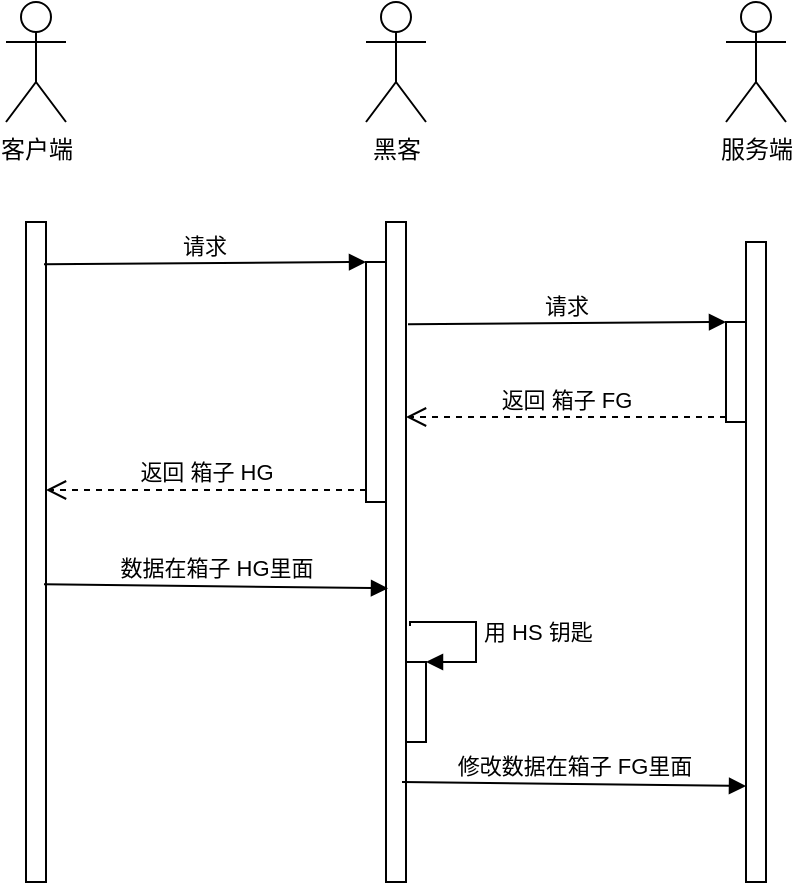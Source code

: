 <mxfile version="20.0.1" type="github">
  <diagram id="C_hxBbpLIfvS-t4lmPHE" name="Page-1">
    <mxGraphModel dx="1426" dy="794" grid="1" gridSize="10" guides="1" tooltips="1" connect="1" arrows="1" fold="1" page="1" pageScale="1" pageWidth="827" pageHeight="1169" math="0" shadow="0">
      <root>
        <mxCell id="0" />
        <mxCell id="1" parent="0" />
        <mxCell id="r7N5dlVoFXFtBDSdZL3y-1" value="客户端" style="shape=umlActor;verticalLabelPosition=bottom;verticalAlign=top;html=1;outlineConnect=0;" vertex="1" parent="1">
          <mxGeometry x="150" y="240" width="30" height="60" as="geometry" />
        </mxCell>
        <mxCell id="r7N5dlVoFXFtBDSdZL3y-2" value="服务端" style="shape=umlActor;verticalLabelPosition=bottom;verticalAlign=top;html=1;outlineConnect=0;" vertex="1" parent="1">
          <mxGeometry x="510" y="240" width="30" height="60" as="geometry" />
        </mxCell>
        <mxCell id="r7N5dlVoFXFtBDSdZL3y-6" value="黑客" style="shape=umlActor;verticalLabelPosition=bottom;verticalAlign=top;html=1;outlineConnect=0;" vertex="1" parent="1">
          <mxGeometry x="330" y="240" width="30" height="60" as="geometry" />
        </mxCell>
        <mxCell id="r7N5dlVoFXFtBDSdZL3y-22" value="" style="html=1;points=[];perimeter=orthogonalPerimeter;" vertex="1" parent="1">
          <mxGeometry x="160" y="350" width="10" height="330" as="geometry" />
        </mxCell>
        <mxCell id="r7N5dlVoFXFtBDSdZL3y-23" value="" style="html=1;points=[];perimeter=orthogonalPerimeter;" vertex="1" parent="1">
          <mxGeometry x="340" y="350" width="10" height="330" as="geometry" />
        </mxCell>
        <mxCell id="r7N5dlVoFXFtBDSdZL3y-25" value="" style="html=1;points=[];perimeter=orthogonalPerimeter;" vertex="1" parent="1">
          <mxGeometry x="520" y="360" width="10" height="320" as="geometry" />
        </mxCell>
        <mxCell id="r7N5dlVoFXFtBDSdZL3y-26" value="" style="html=1;points=[];perimeter=orthogonalPerimeter;" vertex="1" parent="1">
          <mxGeometry x="330" y="370" width="10" height="120" as="geometry" />
        </mxCell>
        <mxCell id="r7N5dlVoFXFtBDSdZL3y-27" value="请求" style="html=1;verticalAlign=bottom;endArrow=block;entryX=0;entryY=0;rounded=0;exitX=0.9;exitY=0.064;exitDx=0;exitDy=0;exitPerimeter=0;" edge="1" target="r7N5dlVoFXFtBDSdZL3y-26" parent="1" source="r7N5dlVoFXFtBDSdZL3y-22">
          <mxGeometry relative="1" as="geometry">
            <mxPoint x="270" y="370" as="sourcePoint" />
          </mxGeometry>
        </mxCell>
        <mxCell id="r7N5dlVoFXFtBDSdZL3y-28" value="返回 箱子 HG" style="html=1;verticalAlign=bottom;endArrow=open;dashed=1;endSize=8;exitX=0;exitY=0.95;rounded=0;" edge="1" source="r7N5dlVoFXFtBDSdZL3y-26" parent="1" target="r7N5dlVoFXFtBDSdZL3y-22">
          <mxGeometry relative="1" as="geometry">
            <mxPoint x="180" y="440" as="targetPoint" />
          </mxGeometry>
        </mxCell>
        <mxCell id="r7N5dlVoFXFtBDSdZL3y-29" value="" style="html=1;points=[];perimeter=orthogonalPerimeter;" vertex="1" parent="1">
          <mxGeometry x="510" y="400" width="10" height="50" as="geometry" />
        </mxCell>
        <mxCell id="r7N5dlVoFXFtBDSdZL3y-30" value="请求" style="html=1;verticalAlign=bottom;endArrow=block;entryX=0;entryY=0;rounded=0;exitX=1.1;exitY=0.155;exitDx=0;exitDy=0;exitPerimeter=0;" edge="1" target="r7N5dlVoFXFtBDSdZL3y-29" parent="1" source="r7N5dlVoFXFtBDSdZL3y-23">
          <mxGeometry relative="1" as="geometry">
            <mxPoint x="440" y="400" as="sourcePoint" />
          </mxGeometry>
        </mxCell>
        <mxCell id="r7N5dlVoFXFtBDSdZL3y-31" value="返回 箱子 FG" style="html=1;verticalAlign=bottom;endArrow=open;dashed=1;endSize=8;exitX=0;exitY=0.95;rounded=0;" edge="1" source="r7N5dlVoFXFtBDSdZL3y-29" parent="1" target="r7N5dlVoFXFtBDSdZL3y-23">
          <mxGeometry relative="1" as="geometry">
            <mxPoint x="440" y="476" as="targetPoint" />
          </mxGeometry>
        </mxCell>
        <mxCell id="r7N5dlVoFXFtBDSdZL3y-32" value="数据在箱子 HG里面" style="html=1;verticalAlign=bottom;endArrow=block;entryX=0.1;entryY=0.555;rounded=0;exitX=0.9;exitY=0.064;exitDx=0;exitDy=0;exitPerimeter=0;entryDx=0;entryDy=0;entryPerimeter=0;" edge="1" parent="1" target="r7N5dlVoFXFtBDSdZL3y-23">
          <mxGeometry relative="1" as="geometry">
            <mxPoint x="169" y="531.12" as="sourcePoint" />
            <mxPoint x="330" y="530.0" as="targetPoint" />
          </mxGeometry>
        </mxCell>
        <mxCell id="r7N5dlVoFXFtBDSdZL3y-33" value="" style="html=1;points=[];perimeter=orthogonalPerimeter;" vertex="1" parent="1">
          <mxGeometry x="350" y="570" width="10" height="40" as="geometry" />
        </mxCell>
        <mxCell id="r7N5dlVoFXFtBDSdZL3y-34" value="用 HS 钥匙&amp;nbsp;" style="edgeStyle=orthogonalEdgeStyle;html=1;align=left;spacingLeft=2;endArrow=block;rounded=0;entryX=1;entryY=0;exitX=1.2;exitY=0.612;exitDx=0;exitDy=0;exitPerimeter=0;" edge="1" target="r7N5dlVoFXFtBDSdZL3y-33" parent="1" source="r7N5dlVoFXFtBDSdZL3y-23">
          <mxGeometry relative="1" as="geometry">
            <mxPoint x="355" y="550" as="sourcePoint" />
            <Array as="points">
              <mxPoint x="352" y="550" />
              <mxPoint x="385" y="550" />
              <mxPoint x="385" y="570" />
            </Array>
          </mxGeometry>
        </mxCell>
        <mxCell id="r7N5dlVoFXFtBDSdZL3y-36" value="修改数据在箱子 FG里面" style="html=1;verticalAlign=bottom;endArrow=block;entryX=0.1;entryY=0.555;rounded=0;exitX=0.9;exitY=0.064;exitDx=0;exitDy=0;exitPerimeter=0;entryDx=0;entryDy=0;entryPerimeter=0;" edge="1" parent="1">
          <mxGeometry relative="1" as="geometry">
            <mxPoint x="348" y="630.0" as="sourcePoint" />
            <mxPoint x="520" y="632.03" as="targetPoint" />
          </mxGeometry>
        </mxCell>
      </root>
    </mxGraphModel>
  </diagram>
</mxfile>
